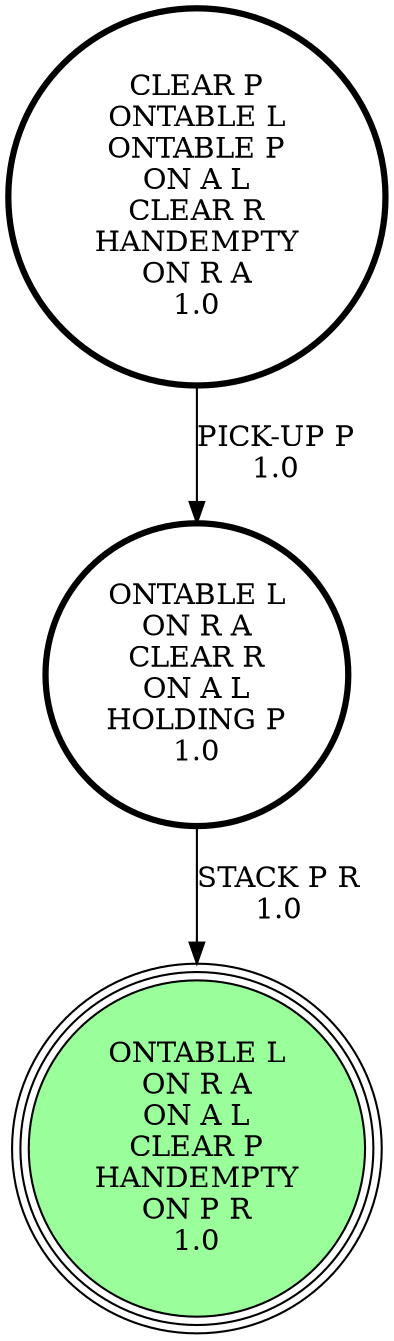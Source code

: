 digraph {
"CLEAR P\nONTABLE L\nONTABLE P\nON A L\nCLEAR R\nHANDEMPTY\nON R A\n1.0\n" -> "ONTABLE L\nON R A\nCLEAR R\nON A L\nHOLDING P\n1.0\n"[label="PICK-UP P\n1.0\n"];
"ONTABLE L\nON R A\nCLEAR R\nON A L\nHOLDING P\n1.0\n" -> "ONTABLE L\nON R A\nON A L\nCLEAR P\nHANDEMPTY\nON P R\n1.0\n"[label="STACK P R\n1.0\n"];
"ONTABLE L\nON R A\nON A L\nCLEAR P\nHANDEMPTY\nON P R\n1.0\n" [shape=circle, style=filled, fillcolor=palegreen1, peripheries=3];
"ONTABLE L\nON R A\nON A L\nCLEAR P\nHANDEMPTY\nON P R\n1.0\n" [shape=circle, style=filled, fillcolor=palegreen1, peripheries=3];
"CLEAR P\nONTABLE L\nONTABLE P\nON A L\nCLEAR R\nHANDEMPTY\nON R A\n1.0\n" [shape=circle, penwidth=3];
"ONTABLE L\nON R A\nCLEAR R\nON A L\nHOLDING P\n1.0\n" [shape=circle, penwidth=3];
}
